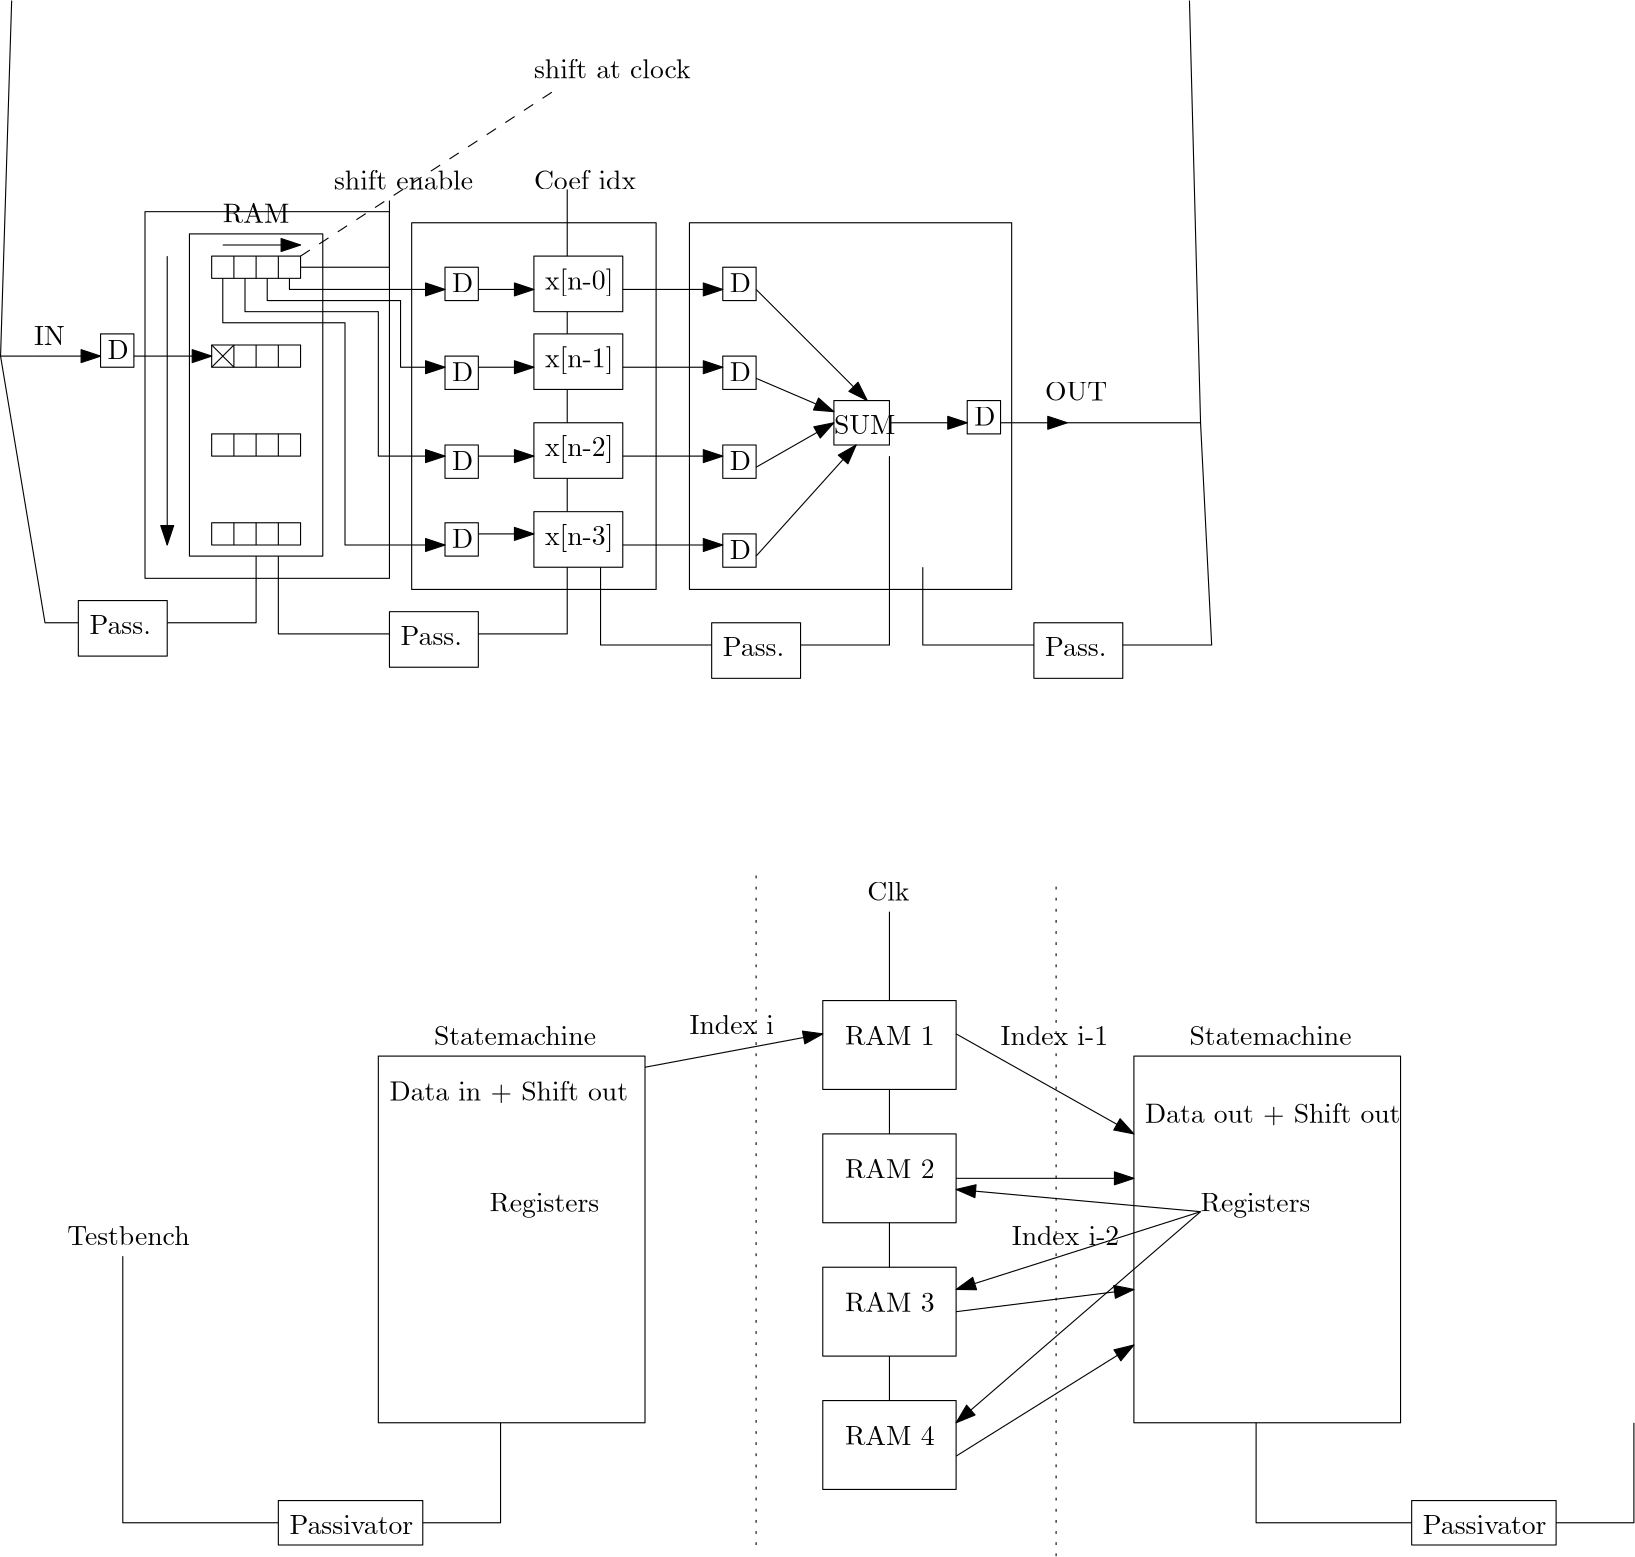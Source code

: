 <?xml version="1.0"?>
<!DOCTYPE ipe SYSTEM "ipe.dtd">
<ipe version="70107" creator="Ipe 7.1.7">
<info created="D:20150616125043" modified="D:20150616152204"/>
<ipestyle name="basic">
<symbol name="arrow/arc(spx)">
<path stroke="sym-stroke" fill="sym-stroke" pen="sym-pen">
0 0 m
-1 0.333 l
-1 -0.333 l
h
</path>
</symbol>
<symbol name="arrow/farc(spx)">
<path stroke="sym-stroke" fill="white" pen="sym-pen">
0 0 m
-1 0.333 l
-1 -0.333 l
h
</path>
</symbol>
<symbol name="arrow/ptarc(spx)">
<path stroke="sym-stroke" fill="sym-stroke" pen="sym-pen">
0 0 m
-1 0.333 l
-0.8 0 l
-1 -0.333 l
h
</path>
</symbol>
<symbol name="arrow/fptarc(spx)">
<path stroke="sym-stroke" fill="white" pen="sym-pen">
0 0 m
-1 0.333 l
-0.8 0 l
-1 -0.333 l
h
</path>
</symbol>
<symbol name="mark/circle(sx)" transformations="translations">
<path fill="sym-stroke">
0.6 0 0 0.6 0 0 e
0.4 0 0 0.4 0 0 e
</path>
</symbol>
<symbol name="mark/disk(sx)" transformations="translations">
<path fill="sym-stroke">
0.6 0 0 0.6 0 0 e
</path>
</symbol>
<symbol name="mark/fdisk(sfx)" transformations="translations">
<group>
<path fill="sym-fill">
0.5 0 0 0.5 0 0 e
</path>
<path fill="sym-stroke" fillrule="eofill">
0.6 0 0 0.6 0 0 e
0.4 0 0 0.4 0 0 e
</path>
</group>
</symbol>
<symbol name="mark/box(sx)" transformations="translations">
<path fill="sym-stroke" fillrule="eofill">
-0.6 -0.6 m
0.6 -0.6 l
0.6 0.6 l
-0.6 0.6 l
h
-0.4 -0.4 m
0.4 -0.4 l
0.4 0.4 l
-0.4 0.4 l
h
</path>
</symbol>
<symbol name="mark/square(sx)" transformations="translations">
<path fill="sym-stroke">
-0.6 -0.6 m
0.6 -0.6 l
0.6 0.6 l
-0.6 0.6 l
h
</path>
</symbol>
<symbol name="mark/fsquare(sfx)" transformations="translations">
<group>
<path fill="sym-fill">
-0.5 -0.5 m
0.5 -0.5 l
0.5 0.5 l
-0.5 0.5 l
h
</path>
<path fill="sym-stroke" fillrule="eofill">
-0.6 -0.6 m
0.6 -0.6 l
0.6 0.6 l
-0.6 0.6 l
h
-0.4 -0.4 m
0.4 -0.4 l
0.4 0.4 l
-0.4 0.4 l
h
</path>
</group>
</symbol>
<symbol name="mark/cross(sx)" transformations="translations">
<group>
<path fill="sym-stroke">
-0.43 -0.57 m
0.57 0.43 l
0.43 0.57 l
-0.57 -0.43 l
h
</path>
<path fill="sym-stroke">
-0.43 0.57 m
0.57 -0.43 l
0.43 -0.57 l
-0.57 0.43 l
h
</path>
</group>
</symbol>
<symbol name="arrow/fnormal(spx)">
<path stroke="sym-stroke" fill="white" pen="sym-pen">
0 0 m
-1 0.333 l
-1 -0.333 l
h
</path>
</symbol>
<symbol name="arrow/pointed(spx)">
<path stroke="sym-stroke" fill="sym-stroke" pen="sym-pen">
0 0 m
-1 0.333 l
-0.8 0 l
-1 -0.333 l
h
</path>
</symbol>
<symbol name="arrow/fpointed(spx)">
<path stroke="sym-stroke" fill="white" pen="sym-pen">
0 0 m
-1 0.333 l
-0.8 0 l
-1 -0.333 l
h
</path>
</symbol>
<symbol name="arrow/linear(spx)">
<path stroke="sym-stroke" pen="sym-pen">
-1 0.333 m
0 0 l
-1 -0.333 l
</path>
</symbol>
<symbol name="arrow/fdouble(spx)">
<path stroke="sym-stroke" fill="white" pen="sym-pen">
0 0 m
-1 0.333 l
-1 -0.333 l
h
-1 0 m
-2 0.333 l
-2 -0.333 l
h
</path>
</symbol>
<symbol name="arrow/double(spx)">
<path stroke="sym-stroke" fill="sym-stroke" pen="sym-pen">
0 0 m
-1 0.333 l
-1 -0.333 l
h
-1 0 m
-2 0.333 l
-2 -0.333 l
h
</path>
</symbol>
<pen name="heavier" value="0.8"/>
<pen name="fat" value="1.2"/>
<pen name="ultrafat" value="2"/>
<symbolsize name="large" value="5"/>
<symbolsize name="small" value="2"/>
<symbolsize name="tiny" value="1.1"/>
<arrowsize name="large" value="10"/>
<arrowsize name="small" value="5"/>
<arrowsize name="tiny" value="3"/>
<color name="red" value="1 0 0"/>
<color name="green" value="0 1 0"/>
<color name="blue" value="0 0 1"/>
<color name="yellow" value="1 1 0"/>
<color name="orange" value="1 0.647 0"/>
<color name="gold" value="1 0.843 0"/>
<color name="purple" value="0.627 0.125 0.941"/>
<color name="gray" value="0.745"/>
<color name="brown" value="0.647 0.165 0.165"/>
<color name="navy" value="0 0 0.502"/>
<color name="pink" value="1 0.753 0.796"/>
<color name="seagreen" value="0.18 0.545 0.341"/>
<color name="turquoise" value="0.251 0.878 0.816"/>
<color name="violet" value="0.933 0.51 0.933"/>
<color name="darkblue" value="0 0 0.545"/>
<color name="darkcyan" value="0 0.545 0.545"/>
<color name="darkgray" value="0.663"/>
<color name="darkgreen" value="0 0.392 0"/>
<color name="darkmagenta" value="0.545 0 0.545"/>
<color name="darkorange" value="1 0.549 0"/>
<color name="darkred" value="0.545 0 0"/>
<color name="lightblue" value="0.678 0.847 0.902"/>
<color name="lightcyan" value="0.878 1 1"/>
<color name="lightgray" value="0.827"/>
<color name="lightgreen" value="0.565 0.933 0.565"/>
<color name="lightyellow" value="1 1 0.878"/>
<dashstyle name="dashed" value="[4] 0"/>
<dashstyle name="dotted" value="[1 3] 0"/>
<dashstyle name="dash dotted" value="[4 2 1 2] 0"/>
<dashstyle name="dash dot dotted" value="[4 2 1 2 1 2] 0"/>
<textsize name="large" value="\large"/>
<textsize name="Large" value="\Large"/>
<textsize name="LARGE" value="\LARGE"/>
<textsize name="huge" value="\huge"/>
<textsize name="Huge" value="\Huge"/>
<textsize name="small" value="\small"/>
<textsize name="footnote" value="\footnotesize"/>
<textsize name="tiny" value="\tiny"/>
<textstyle name="center" begin="\begin{center}" end="\end{center}"/>
<textstyle name="itemize" begin="\begin{itemize}" end="\end{itemize}"/>
<textstyle name="item" begin="\begin{itemize}\item{}" end="\end{itemize}"/>
<gridsize name="4 pts" value="4"/>
<gridsize name="8 pts (~3 mm)" value="8"/>
<gridsize name="16 pts (~6 mm)" value="16"/>
<gridsize name="32 pts (~12 mm)" value="32"/>
<gridsize name="10 pts (~3.5 mm)" value="10"/>
<gridsize name="20 pts (~7 mm)" value="20"/>
<gridsize name="14 pts (~5 mm)" value="14"/>
<gridsize name="28 pts (~10 mm)" value="28"/>
<gridsize name="56 pts (~20 mm)" value="56"/>
<anglesize name="90 deg" value="90"/>
<anglesize name="60 deg" value="60"/>
<anglesize name="45 deg" value="45"/>
<anglesize name="30 deg" value="30"/>
<anglesize name="22.5 deg" value="22.5"/>
<tiling name="falling" angle="-60" step="4" width="1"/>
<tiling name="rising" angle="30" step="4" width="1"/>
</ipestyle>
<page>
<layer name="alpha"/>
<view layers="alpha" active="alpha"/>
<path layer="alpha" stroke="black">
80 768 m
80 652 l
128 652 l
128 768 l
h
</path>
<text matrix="1 0 0 1 0 52" transformations="translations" pos="92 720" stroke="black" type="label" width="23.938" height="6.808" depth="0" valign="baseline">RAM</text>
<path stroke="black">
88 760 m
88 752 l
120 752 l
120 760 l
h
</path>
<path stroke="black">
96 760 m
96 752 l
</path>
<path stroke="black">
104 760 m
104 752 l
</path>
<path stroke="black">
112 760 m
112 752 l
</path>
<path matrix="1 0 0 1 0 -32" stroke="black">
88 760 m
88 752 l
120 752 l
120 760 l
h
</path>
<path matrix="1 0 0 1 0 -32" stroke="black">
96 760 m
96 752 l
</path>
<path matrix="1 0 0 1 0 -32" stroke="black">
104 760 m
104 752 l
</path>
<path matrix="1 0 0 1 0 -32" stroke="black">
112 760 m
112 752 l
</path>
<path matrix="1 0 0 1 0 -64" stroke="black">
88 760 m
88 752 l
120 752 l
120 760 l
h
</path>
<path matrix="1 0 0 1 0 -64" stroke="black">
96 760 m
96 752 l
</path>
<path matrix="1 0 0 1 0 -64" stroke="black">
104 760 m
104 752 l
</path>
<path matrix="1 0 0 1 0 -64" stroke="black">
112 760 m
112 752 l
</path>
<path matrix="1 0 0 1 0 -96" stroke="black">
88 760 m
88 752 l
120 752 l
120 760 l
h
</path>
<path matrix="1 0 0 1 0 -96" stroke="black">
96 760 m
96 752 l
</path>
<path matrix="1 0 0 1 0 -96" stroke="black">
104 760 m
104 752 l
</path>
<path matrix="1 0 0 1 0 -96" stroke="black">
112 760 m
112 752 l
</path>
<path stroke="black" arrow="normal/normal">
72 760 m
72 656 l
</path>
<path stroke="black" arrow="normal/normal">
92 764 m
120 764 l
</path>
<text transformations="translations" pos="132 784" stroke="black" type="label" width="50.145" height="6.918" depth="0" valign="baseline">shift enable</text>
<path stroke="black" arrow="normal/normal">
184 748 m
204 748 l
</path>
<path stroke="black" arrow="normal/normal">
184 720 m
204 720 l
</path>
<path stroke="black" arrow="normal/normal">
184 688 m
204 688 l
</path>
<path matrix="1 0 0 1 -108 -24" stroke="black">
156 756 m
156 744 l
168 744 l
168 756 l
h
</path>
<text matrix="1 0 0 1 -109.509 -29.0058" transformations="translations" pos="160 752" stroke="black" type="label" width="7.61" height="6.808" depth="0" valign="baseline">D</text>
<path stroke="black">
204 760 m
204 740 l
236 740 l
236 760 l
h
</path>
<text transformations="translations" pos="208 748" stroke="black" type="label" width="24.63" height="7.473" depth="2.49" valign="baseline">x[n-0]</text>
<path matrix="1 0 0 1 0 -28" stroke="black">
204 760 m
204 740 l
236 740 l
236 760 l
h
</path>
<text matrix="1 0 0 1 0 -28" transformations="translations" pos="208 748" stroke="black" type="label" width="24.63" height="7.473" depth="2.49" valign="baseline">x[n-1]</text>
<path matrix="1 0 0 1 0 -60" stroke="black">
204 760 m
204 740 l
236 740 l
236 760 l
h
</path>
<text matrix="1 0 0 1 0 -60" transformations="translations" pos="208 748" stroke="black" type="label" width="24.63" height="7.473" depth="2.49" valign="baseline">x[n-2]</text>
<path matrix="1 0 0 1 0 -92" stroke="black">
204 760 m
204 740 l
236 740 l
236 760 l
h
</path>
<text matrix="1 0 0 1 0 -92" transformations="translations" pos="208 748" stroke="black" type="label" width="24.63" height="7.473" depth="2.49" valign="baseline">x[n-3]</text>
<path stroke="black" arrow="normal/normal">
236 748 m
272 748 l
</path>
<path stroke="black" arrow="normal/normal">
236 720 m
272 720 l
</path>
<path stroke="black" arrow="normal/normal">
236 688 m
272 688 l
</path>
<path stroke="black" arrow="normal/normal">
236 656 m
272 656 l
</path>
<path matrix="1 0 0 1 116 0" stroke="black">
156 756 m
156 744 l
168 744 l
168 756 l
h
</path>
<text matrix="1 0 0 1 114.491 -5.0058" transformations="translations" pos="160 752" stroke="black" type="label" width="7.61" height="6.808" depth="0" valign="baseline">D</text>
<path matrix="1 0 0 1 116 -32" stroke="black">
156 756 m
156 744 l
168 744 l
168 756 l
h
</path>
<text matrix="1 0 0 1 114.491 -37.0058" transformations="translations" pos="160 752" stroke="black" type="label" width="7.61" height="6.808" depth="0" valign="baseline">D</text>
<path matrix="1 0 0 1 116 -64" stroke="black">
156 756 m
156 744 l
168 744 l
168 756 l
h
</path>
<text matrix="1 0 0 1 114.491 -69.0058" transformations="translations" pos="160 752" stroke="black" type="label" width="7.61" height="6.808" depth="0" valign="baseline">D</text>
<path matrix="1 0 0 1 116 -96" stroke="black">
156 756 m
156 744 l
168 744 l
168 756 l
h
</path>
<text matrix="1 0 0 1 114.491 -101.006" transformations="translations" pos="160 752" stroke="black" type="label" width="7.61" height="6.808" depth="0" valign="baseline">D</text>
<path stroke="black">
312 708 m
312 692 l
332 692 l
332 708 l
h
</path>
<text matrix="1 0 0 1 -8 0" transformations="translations" pos="320 696" stroke="black" type="label" width="22.139" height="6.808" depth="0" valign="baseline">SUM</text>
<path stroke="black" arrow="normal/normal">
284 748 m
324 708 l
</path>
<path stroke="black" arrow="normal/normal">
284 716 m
312 704 l
</path>
<path stroke="black" arrow="normal/normal">
284 684 m
312 700 l
</path>
<path stroke="black" arrow="normal/normal">
284 652 m
320 692 l
</path>
<path stroke="black" arrow="normal/normal">
332 700 m
360 700 l
</path>
<path matrix="1 0 0 1 204 -48" stroke="black">
156 756 m
156 744 l
168 744 l
168 756 l
h
</path>
<text matrix="1 0 0 1 202.491 -53.0058" transformations="translations" pos="160 752" stroke="black" type="label" width="7.61" height="6.808" depth="0" valign="baseline">D</text>
<path stroke="black" arrow="normal/normal">
372 700 m
396 700 l
</path>
<text transformations="translations" pos="388 708" stroke="black" type="label" width="22.416" height="6.808" depth="0" valign="baseline">OUT</text>
<text matrix="1 0 0 1 -364 20" transformations="translations" pos="388 708" stroke="black" type="label" width="11.07" height="6.808" depth="0" valign="baseline">IN</text>
<path matrix="1 0 0 1 0 -28" stroke="black" arrow="normal/normal">
184 688 m
204 688 l
</path>
<path matrix="1 0 0 1 16 0" stroke="black">
156 756 m
156 744 l
168 744 l
168 756 l
h
</path>
<text matrix="1 0 0 1 14.4913 -5.0058" transformations="translations" pos="160 752" stroke="black" type="label" width="7.61" height="6.808" depth="0" valign="baseline">D</text>
<path matrix="1 0 0 1 16 -32" stroke="black">
156 756 m
156 744 l
168 744 l
168 756 l
h
</path>
<text matrix="1 0 0 1 14.4913 -37.0058" transformations="translations" pos="160 752" stroke="black" type="label" width="7.61" height="6.808" depth="0" valign="baseline">D</text>
<path matrix="1 0 0 1 16 -64" stroke="black">
156 756 m
156 744 l
168 744 l
168 756 l
h
</path>
<text matrix="1 0 0 1 14.4913 -69.0058" transformations="translations" pos="160 752" stroke="black" type="label" width="7.61" height="6.808" depth="0" valign="baseline">D</text>
<path matrix="1 0 0 1 16 -92" stroke="black">
156 756 m
156 744 l
168 744 l
168 756 l
h
</path>
<text matrix="1 0 0 1 14.4913 -97.0058" transformations="translations" pos="160 752" stroke="black" type="label" width="7.61" height="6.808" depth="0" valign="baseline">D</text>
<path stroke="black">
88 720 m
96 728 l
</path>
<path stroke="black">
88 728 m
96 720 l
</path>
<path stroke="black" arrow="normal/normal">
60 724 m
88 724 l
</path>
<path stroke="black" arrow="normal/normal">
24 724 m
48 724 l
</path>
<path stroke="black" arrow="normal/normal">
116 752 m
116 748 l
172 748 l
</path>
<path stroke="black" arrow="normal/normal">
108 752 m
108 744 l
156 744 l
156 720 l
172 720 l
</path>
<path stroke="black" arrow="normal/normal">
100 752 m
100 740 l
148 740 l
148 688 l
172 688 l
</path>
<path stroke="black" arrow="normal/normal">
92 752 m
92 736 l
136 736 l
136 656 l
172 656 l
</path>
<path stroke="black">
120 756 m
152 756 l
152 780 l
</path>
<text matrix="1 0 0 1 72 0" transformations="translations" pos="132 784" stroke="black" type="label" width="36.807" height="6.918" depth="0" valign="baseline">Coef idx</text>
<path stroke="black">
216 784 m
216 760 l
</path>
<path stroke="black">
216 740 m
216 732 l
</path>
<path stroke="black">
216 712 m
216 700 l
</path>
<path stroke="black">
216 680 m
216 668 l
</path>
<path stroke="black">
24 724 m
12 724 l
16 852 l
</path>
<path stroke="black">
396 700 m
444 700 l
440 852 l
</path>
<path stroke="black" dash="dashed">
120 760 m
212 820 l
</path>
<text transformations="translations" pos="204 824" stroke="black" type="label" width="56.51" height="6.918" depth="0" valign="baseline">shift at clock</text>
<text matrix="1 0 0 1 8 -12" transformations="translations" pos="148 632" stroke="black" type="label" width="22.112" height="6.808" depth="0" valign="baseline">Pass.</text>
<path matrix="1 0 0 1 8 -12" stroke="black">
144 644 m
144 624 l
176 624 l
176 644 l
h
</path>
<path stroke="black">
216 648 m
216 624 l
184 624 l
</path>
<path stroke="black">
152 624 m
112 624 l
112 652 l
</path>
<text matrix="1 0 0 1 124 -16" transformations="translations" pos="148 632" stroke="black" type="label" width="22.112" height="6.808" depth="0" valign="baseline">Pass.</text>
<path matrix="1 0 0 1 124 -16" stroke="black">
144 644 m
144 624 l
176 624 l
176 644 l
h
</path>
<path stroke="black">
332 688 m
332 620 l
300 620 l
</path>
<path matrix="1 0 0 1 116 -4" stroke="black">
152 624 m
112 624 l
112 652 l
</path>
<text matrix="1 0 0 1 -104 -8" transformations="translations" pos="148 632" stroke="black" type="label" width="22.112" height="6.808" depth="0" valign="baseline">Pass.</text>
<path matrix="1 0 0 1 -104 -8" stroke="black">
144 644 m
144 624 l
176 624 l
176 644 l
h
</path>
<path matrix="1 0 0 1 -112 4" stroke="black">
216 648 m
216 624 l
184 624 l
</path>
<path stroke="black">
40 628 m
28 628 l
12 724 l
</path>
<text matrix="1 0 0 1 240 -16" transformations="translations" pos="148 632" stroke="black" type="label" width="22.112" height="6.808" depth="0" valign="baseline">Pass.</text>
<path matrix="1 0 0 1 240 -16" stroke="black">
144 644 m
144 624 l
176 624 l
176 644 l
h
</path>
<path stroke="black">
444 700 m
448 620 l
416 620 l
</path>
<path matrix="1 0 0 1 232 -4" stroke="black">
152 624 m
112 624 l
112 652 l
</path>
<path stroke="black">
260 772 m
260 640 l
376 640 l
376 772 l
h
</path>
<path stroke="black">
160 772 m
160 640 l
248 640 l
248 772 l
h
</path>
<path matrix="1 0 0 1 -96 4" stroke="black">
160 772 m
160 640 l
248 640 l
248 772 l
h
</path>
<path matrix="1 0 0 1 148 -20" stroke="black">
160 512 m
160 480 l
208 480 l
208 512 l
h
</path>
<path matrix="1 0 0 1 148 -68" stroke="black">
160 512 m
160 480 l
208 480 l
208 512 l
h
</path>
<path matrix="1 0 0 1 148 -116" stroke="black">
160 512 m
160 480 l
208 480 l
208 512 l
h
</path>
<path matrix="1 0 0 1 148 -164" stroke="black">
160 512 m
160 480 l
208 480 l
208 512 l
h
</path>
<text matrix="1 0 0 1 136 -20" transformations="translations" pos="180 496" stroke="black" type="label" width="32.24" height="6.808" depth="0" valign="baseline">RAM 1</text>
<text matrix="1 0 0 1 136 -68" transformations="translations" pos="180 496" stroke="black" type="label" width="32.24" height="6.808" depth="0" valign="baseline">RAM 2</text>
<text matrix="1 0 0 1 136 -116" transformations="translations" pos="180 496" stroke="black" type="label" width="32.24" height="6.808" depth="0" valign="baseline">RAM 3</text>
<text matrix="1 0 0 1 136 -164" transformations="translations" pos="180 496" stroke="black" type="label" width="32.24" height="6.808" depth="0" valign="baseline">RAM 4</text>
<path matrix="1 0 0 1 148 -20" stroke="black">
184 544 m
184 512 l
</path>
<path matrix="1 0 0 1 148 -20" stroke="black">
184 480 m
184 464 l
</path>
<path matrix="1 0 0 1 148 -20" stroke="black">
184 432 m
184 416 l
</path>
<path matrix="1 0 0 1 148 -20" stroke="black">
184 384 m
184 368 l
</path>
<text matrix="1 0 0 1 148 -20" transformations="translations" pos="176 548" stroke="black" type="label" width="15.221" height="6.918" depth="0" valign="baseline">Clk</text>
<path matrix="1 0 0 1 108 -12" stroke="black">
40 484 m
40 352 l
136 352 l
136 484 l
h
</path>
<text matrix="1 0 0 1 96 -20" transformations="translations" pos="72 496" stroke="black" type="label" width="58.392" height="6.918" depth="0" valign="baseline">Statemachine</text>
<path matrix="1 0 0 1 380 -12" stroke="black">
40 484 m
40 352 l
136 352 l
136 484 l
h
</path>
<text matrix="1 0 0 1 368 -20" transformations="translations" pos="72 496" stroke="black" type="label" width="58.392" height="6.918" depth="0" valign="baseline">Statemachine</text>
<text transformations="translations" pos="36 404" stroke="black" type="label" width="44.057" height="6.918" depth="0" valign="baseline">Testbench</text>
<text matrix="1 0 0 1 8 -20" transformations="translations" pos="108 320" stroke="black" type="label" width="44.555" height="6.808" depth="0" valign="baseline">Passivator</text>
<path stroke="black">
112 312 m
112 296 l
164 296 l
164 312 l
h
</path>
<path stroke="black">
164 304 m
192 304 l
192 340 l
</path>
<path stroke="black">
112 304 m
56 304 l
56 400 l
</path>
<text matrix="1 0 0 1 416 -20" transformations="translations" pos="108 320" stroke="black" type="label" width="44.555" height="6.808" depth="0" valign="baseline">Passivator</text>
<path matrix="1 0 0 1 408 0" stroke="black">
112 312 m
112 296 l
164 296 l
164 312 l
h
</path>
<path matrix="1 0 0 1 408 0" stroke="black">
164 304 m
192 304 l
192 340 l
</path>
<path stroke="black">
520 304 m
464 304 l
464 340 l
</path>
<text matrix="1 0 0 1 -12 0" transformations="translations" pos="164 456" stroke="black" type="label" width="85.928" height="6.919" depth="0.83" valign="baseline">Data in + Shift out</text>
<text matrix="1 0 0 1 260 -8" transformations="translations" pos="164 456" stroke="black" type="label" width="92.016" height="6.919" depth="0.83" valign="baseline">Data out + Shift out</text>
<path stroke="black" arrow="normal/normal">
244 468 m
308 480 l
</path>
<path stroke="black" arrow="normal/normal">
356 480 m
420 444 l
</path>
<path stroke="black" arrow="normal/normal">
356 428 m
420 428 l
</path>
<path stroke="black" arrow="normal/normal">
356 380 m
420 388 l
</path>
<path stroke="black" arrow="normal/normal">
356 328 m
420 368 l
</path>
<path stroke="black" dash="dotted">
284 296 m
284 540 l
</path>
<path matrix="1 0 0 1 108 -4" stroke="black" dash="dotted">
284 296 m
284 540 l
</path>
<text matrix="1 0 0 1 -4 -16" transformations="translations" pos="192 432" stroke="black" type="label" width="39.574" height="6.815" depth="1.93" valign="baseline">Registers</text>
<text matrix="1 0 0 1 252 -16" transformations="translations" pos="192 432" stroke="black" type="label" width="39.574" height="6.815" depth="1.93" valign="baseline">Registers</text>
<text matrix="1 0 0 1 0 -4" transformations="translations" pos="260 484" stroke="black" type="label" width="30.441" height="6.918" depth="0" valign="baseline">Index i</text>
<text matrix="1 0 0 1 112 -8" transformations="translations" pos="260 484" stroke="black" type="label" width="38.744" height="6.918" depth="0" valign="baseline">Index i-1</text>
<path stroke="black" arrow="normal/normal">
444 416 m
356 424 l
</path>
<path stroke="black" arrow="normal/normal">
444 416 m
356 388 l
</path>
<path stroke="black" arrow="normal/normal">
444 416 m
356 340 l
</path>
<text matrix="1 0 0 1 116 -80" transformations="translations" pos="260 484" stroke="black" type="label" width="38.744" height="6.918" depth="0" valign="baseline">Index i-2</text>
</page>
</ipe>
